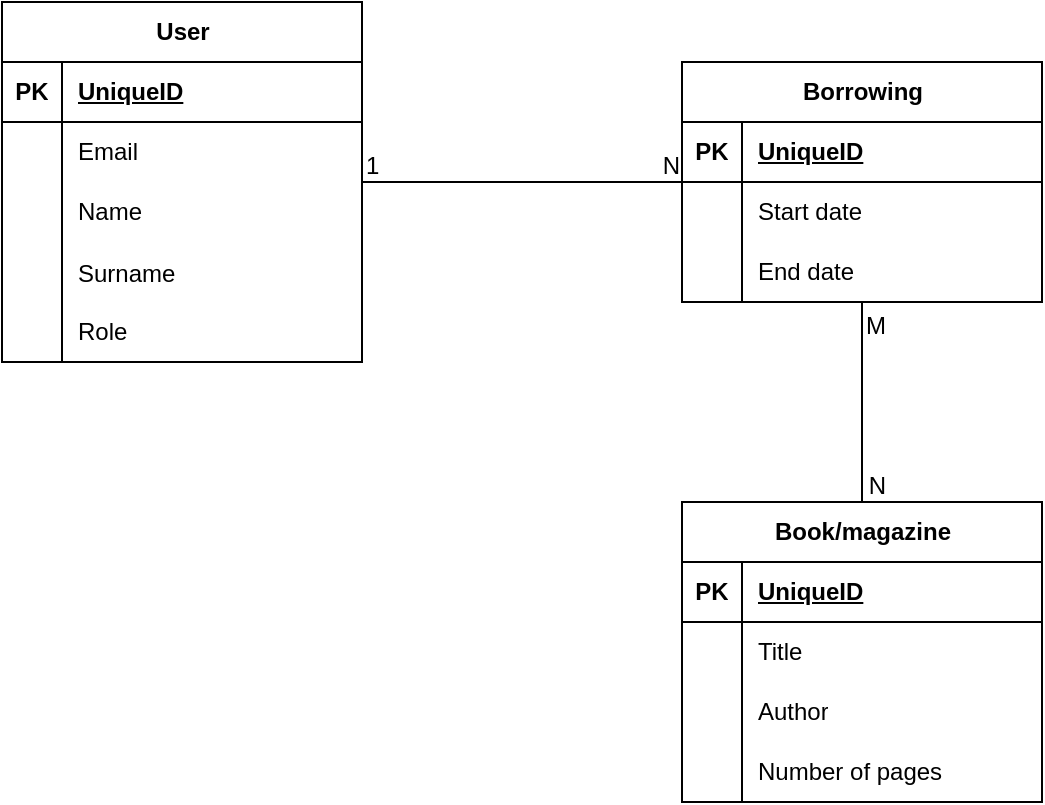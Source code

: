 <mxfile version="23.1.1" type="device">
  <diagram id="R2lEEEUBdFMjLlhIrx00" name="Page-1">
    <mxGraphModel dx="1434" dy="869" grid="1" gridSize="10" guides="1" tooltips="1" connect="1" arrows="1" fold="1" page="1" pageScale="1" pageWidth="850" pageHeight="1100" math="0" shadow="0" extFonts="Permanent Marker^https://fonts.googleapis.com/css?family=Permanent+Marker">
      <root>
        <mxCell id="0" />
        <mxCell id="1" parent="0" />
        <mxCell id="tnpdHrNlY9ghbpyW4dK--1" value="User" style="shape=table;startSize=30;container=1;collapsible=1;childLayout=tableLayout;fixedRows=1;rowLines=0;fontStyle=1;align=center;resizeLast=1;html=1;" vertex="1" parent="1">
          <mxGeometry x="60" y="60" width="180" height="180" as="geometry" />
        </mxCell>
        <mxCell id="tnpdHrNlY9ghbpyW4dK--2" value="" style="shape=tableRow;horizontal=0;startSize=0;swimlaneHead=0;swimlaneBody=0;fillColor=none;collapsible=0;dropTarget=0;points=[[0,0.5],[1,0.5]];portConstraint=eastwest;top=0;left=0;right=0;bottom=1;" vertex="1" parent="tnpdHrNlY9ghbpyW4dK--1">
          <mxGeometry y="30" width="180" height="30" as="geometry" />
        </mxCell>
        <mxCell id="tnpdHrNlY9ghbpyW4dK--3" value="PK" style="shape=partialRectangle;connectable=0;fillColor=none;top=0;left=0;bottom=0;right=0;fontStyle=1;overflow=hidden;whiteSpace=wrap;html=1;" vertex="1" parent="tnpdHrNlY9ghbpyW4dK--2">
          <mxGeometry width="30" height="30" as="geometry">
            <mxRectangle width="30" height="30" as="alternateBounds" />
          </mxGeometry>
        </mxCell>
        <mxCell id="tnpdHrNlY9ghbpyW4dK--4" value="UniqueID" style="shape=partialRectangle;connectable=0;fillColor=none;top=0;left=0;bottom=0;right=0;align=left;spacingLeft=6;fontStyle=5;overflow=hidden;whiteSpace=wrap;html=1;" vertex="1" parent="tnpdHrNlY9ghbpyW4dK--2">
          <mxGeometry x="30" width="150" height="30" as="geometry">
            <mxRectangle width="150" height="30" as="alternateBounds" />
          </mxGeometry>
        </mxCell>
        <mxCell id="tnpdHrNlY9ghbpyW4dK--5" value="" style="shape=tableRow;horizontal=0;startSize=0;swimlaneHead=0;swimlaneBody=0;fillColor=none;collapsible=0;dropTarget=0;points=[[0,0.5],[1,0.5]];portConstraint=eastwest;top=0;left=0;right=0;bottom=0;" vertex="1" parent="tnpdHrNlY9ghbpyW4dK--1">
          <mxGeometry y="60" width="180" height="30" as="geometry" />
        </mxCell>
        <mxCell id="tnpdHrNlY9ghbpyW4dK--6" value="" style="shape=partialRectangle;connectable=0;fillColor=none;top=0;left=0;bottom=0;right=0;editable=1;overflow=hidden;whiteSpace=wrap;html=1;" vertex="1" parent="tnpdHrNlY9ghbpyW4dK--5">
          <mxGeometry width="30" height="30" as="geometry">
            <mxRectangle width="30" height="30" as="alternateBounds" />
          </mxGeometry>
        </mxCell>
        <mxCell id="tnpdHrNlY9ghbpyW4dK--7" value="Email" style="shape=partialRectangle;connectable=0;fillColor=none;top=0;left=0;bottom=0;right=0;align=left;spacingLeft=6;overflow=hidden;whiteSpace=wrap;html=1;" vertex="1" parent="tnpdHrNlY9ghbpyW4dK--5">
          <mxGeometry x="30" width="150" height="30" as="geometry">
            <mxRectangle width="150" height="30" as="alternateBounds" />
          </mxGeometry>
        </mxCell>
        <mxCell id="tnpdHrNlY9ghbpyW4dK--8" value="" style="shape=tableRow;horizontal=0;startSize=0;swimlaneHead=0;swimlaneBody=0;fillColor=none;collapsible=0;dropTarget=0;points=[[0,0.5],[1,0.5]];portConstraint=eastwest;top=0;left=0;right=0;bottom=0;" vertex="1" parent="tnpdHrNlY9ghbpyW4dK--1">
          <mxGeometry y="90" width="180" height="30" as="geometry" />
        </mxCell>
        <mxCell id="tnpdHrNlY9ghbpyW4dK--9" value="" style="shape=partialRectangle;connectable=0;fillColor=none;top=0;left=0;bottom=0;right=0;editable=1;overflow=hidden;whiteSpace=wrap;html=1;" vertex="1" parent="tnpdHrNlY9ghbpyW4dK--8">
          <mxGeometry width="30" height="30" as="geometry">
            <mxRectangle width="30" height="30" as="alternateBounds" />
          </mxGeometry>
        </mxCell>
        <mxCell id="tnpdHrNlY9ghbpyW4dK--10" value="Name" style="shape=partialRectangle;connectable=0;fillColor=none;top=0;left=0;bottom=0;right=0;align=left;spacingLeft=6;overflow=hidden;whiteSpace=wrap;html=1;" vertex="1" parent="tnpdHrNlY9ghbpyW4dK--8">
          <mxGeometry x="30" width="150" height="30" as="geometry">
            <mxRectangle width="150" height="30" as="alternateBounds" />
          </mxGeometry>
        </mxCell>
        <mxCell id="tnpdHrNlY9ghbpyW4dK--17" value="" style="shape=tableRow;horizontal=0;startSize=0;swimlaneHead=0;swimlaneBody=0;fillColor=none;collapsible=0;dropTarget=0;points=[[0,0.5],[1,0.5]];portConstraint=eastwest;top=0;left=0;right=0;bottom=0;" vertex="1" parent="tnpdHrNlY9ghbpyW4dK--1">
          <mxGeometry y="120" width="180" height="30" as="geometry" />
        </mxCell>
        <mxCell id="tnpdHrNlY9ghbpyW4dK--18" value="" style="shape=partialRectangle;connectable=0;fillColor=none;top=0;left=0;bottom=0;right=0;editable=1;overflow=hidden;" vertex="1" parent="tnpdHrNlY9ghbpyW4dK--17">
          <mxGeometry width="30" height="30" as="geometry">
            <mxRectangle width="30" height="30" as="alternateBounds" />
          </mxGeometry>
        </mxCell>
        <mxCell id="tnpdHrNlY9ghbpyW4dK--19" value="Surname" style="shape=partialRectangle;connectable=0;fillColor=none;top=0;left=0;bottom=0;right=0;align=left;spacingLeft=6;overflow=hidden;" vertex="1" parent="tnpdHrNlY9ghbpyW4dK--17">
          <mxGeometry x="30" width="150" height="30" as="geometry">
            <mxRectangle width="150" height="30" as="alternateBounds" />
          </mxGeometry>
        </mxCell>
        <mxCell id="tnpdHrNlY9ghbpyW4dK--11" value="" style="shape=tableRow;horizontal=0;startSize=0;swimlaneHead=0;swimlaneBody=0;fillColor=none;collapsible=0;dropTarget=0;points=[[0,0.5],[1,0.5]];portConstraint=eastwest;top=0;left=0;right=0;bottom=0;" vertex="1" parent="tnpdHrNlY9ghbpyW4dK--1">
          <mxGeometry y="150" width="180" height="30" as="geometry" />
        </mxCell>
        <mxCell id="tnpdHrNlY9ghbpyW4dK--12" value="" style="shape=partialRectangle;connectable=0;fillColor=none;top=0;left=0;bottom=0;right=0;editable=1;overflow=hidden;whiteSpace=wrap;html=1;" vertex="1" parent="tnpdHrNlY9ghbpyW4dK--11">
          <mxGeometry width="30" height="30" as="geometry">
            <mxRectangle width="30" height="30" as="alternateBounds" />
          </mxGeometry>
        </mxCell>
        <mxCell id="tnpdHrNlY9ghbpyW4dK--13" value="Role" style="shape=partialRectangle;connectable=0;fillColor=none;top=0;left=0;bottom=0;right=0;align=left;spacingLeft=6;overflow=hidden;whiteSpace=wrap;html=1;" vertex="1" parent="tnpdHrNlY9ghbpyW4dK--11">
          <mxGeometry x="30" width="150" height="30" as="geometry">
            <mxRectangle width="150" height="30" as="alternateBounds" />
          </mxGeometry>
        </mxCell>
        <mxCell id="tnpdHrNlY9ghbpyW4dK--20" value="Book/magazine" style="shape=table;startSize=30;container=1;collapsible=1;childLayout=tableLayout;fixedRows=1;rowLines=0;fontStyle=1;align=center;resizeLast=1;html=1;" vertex="1" parent="1">
          <mxGeometry x="400" y="310" width="180" height="150" as="geometry" />
        </mxCell>
        <mxCell id="tnpdHrNlY9ghbpyW4dK--21" value="" style="shape=tableRow;horizontal=0;startSize=0;swimlaneHead=0;swimlaneBody=0;fillColor=none;collapsible=0;dropTarget=0;points=[[0,0.5],[1,0.5]];portConstraint=eastwest;top=0;left=0;right=0;bottom=1;" vertex="1" parent="tnpdHrNlY9ghbpyW4dK--20">
          <mxGeometry y="30" width="180" height="30" as="geometry" />
        </mxCell>
        <mxCell id="tnpdHrNlY9ghbpyW4dK--22" value="PK" style="shape=partialRectangle;connectable=0;fillColor=none;top=0;left=0;bottom=0;right=0;fontStyle=1;overflow=hidden;whiteSpace=wrap;html=1;" vertex="1" parent="tnpdHrNlY9ghbpyW4dK--21">
          <mxGeometry width="30" height="30" as="geometry">
            <mxRectangle width="30" height="30" as="alternateBounds" />
          </mxGeometry>
        </mxCell>
        <mxCell id="tnpdHrNlY9ghbpyW4dK--23" value="UniqueID" style="shape=partialRectangle;connectable=0;fillColor=none;top=0;left=0;bottom=0;right=0;align=left;spacingLeft=6;fontStyle=5;overflow=hidden;whiteSpace=wrap;html=1;" vertex="1" parent="tnpdHrNlY9ghbpyW4dK--21">
          <mxGeometry x="30" width="150" height="30" as="geometry">
            <mxRectangle width="150" height="30" as="alternateBounds" />
          </mxGeometry>
        </mxCell>
        <mxCell id="tnpdHrNlY9ghbpyW4dK--24" value="" style="shape=tableRow;horizontal=0;startSize=0;swimlaneHead=0;swimlaneBody=0;fillColor=none;collapsible=0;dropTarget=0;points=[[0,0.5],[1,0.5]];portConstraint=eastwest;top=0;left=0;right=0;bottom=0;" vertex="1" parent="tnpdHrNlY9ghbpyW4dK--20">
          <mxGeometry y="60" width="180" height="30" as="geometry" />
        </mxCell>
        <mxCell id="tnpdHrNlY9ghbpyW4dK--25" value="" style="shape=partialRectangle;connectable=0;fillColor=none;top=0;left=0;bottom=0;right=0;editable=1;overflow=hidden;whiteSpace=wrap;html=1;" vertex="1" parent="tnpdHrNlY9ghbpyW4dK--24">
          <mxGeometry width="30" height="30" as="geometry">
            <mxRectangle width="30" height="30" as="alternateBounds" />
          </mxGeometry>
        </mxCell>
        <mxCell id="tnpdHrNlY9ghbpyW4dK--26" value="Title" style="shape=partialRectangle;connectable=0;fillColor=none;top=0;left=0;bottom=0;right=0;align=left;spacingLeft=6;overflow=hidden;whiteSpace=wrap;html=1;" vertex="1" parent="tnpdHrNlY9ghbpyW4dK--24">
          <mxGeometry x="30" width="150" height="30" as="geometry">
            <mxRectangle width="150" height="30" as="alternateBounds" />
          </mxGeometry>
        </mxCell>
        <mxCell id="tnpdHrNlY9ghbpyW4dK--27" value="" style="shape=tableRow;horizontal=0;startSize=0;swimlaneHead=0;swimlaneBody=0;fillColor=none;collapsible=0;dropTarget=0;points=[[0,0.5],[1,0.5]];portConstraint=eastwest;top=0;left=0;right=0;bottom=0;" vertex="1" parent="tnpdHrNlY9ghbpyW4dK--20">
          <mxGeometry y="90" width="180" height="30" as="geometry" />
        </mxCell>
        <mxCell id="tnpdHrNlY9ghbpyW4dK--28" value="" style="shape=partialRectangle;connectable=0;fillColor=none;top=0;left=0;bottom=0;right=0;editable=1;overflow=hidden;whiteSpace=wrap;html=1;" vertex="1" parent="tnpdHrNlY9ghbpyW4dK--27">
          <mxGeometry width="30" height="30" as="geometry">
            <mxRectangle width="30" height="30" as="alternateBounds" />
          </mxGeometry>
        </mxCell>
        <mxCell id="tnpdHrNlY9ghbpyW4dK--29" value="Author" style="shape=partialRectangle;connectable=0;fillColor=none;top=0;left=0;bottom=0;right=0;align=left;spacingLeft=6;overflow=hidden;whiteSpace=wrap;html=1;" vertex="1" parent="tnpdHrNlY9ghbpyW4dK--27">
          <mxGeometry x="30" width="150" height="30" as="geometry">
            <mxRectangle width="150" height="30" as="alternateBounds" />
          </mxGeometry>
        </mxCell>
        <mxCell id="tnpdHrNlY9ghbpyW4dK--30" value="" style="shape=tableRow;horizontal=0;startSize=0;swimlaneHead=0;swimlaneBody=0;fillColor=none;collapsible=0;dropTarget=0;points=[[0,0.5],[1,0.5]];portConstraint=eastwest;top=0;left=0;right=0;bottom=0;" vertex="1" parent="tnpdHrNlY9ghbpyW4dK--20">
          <mxGeometry y="120" width="180" height="30" as="geometry" />
        </mxCell>
        <mxCell id="tnpdHrNlY9ghbpyW4dK--31" value="" style="shape=partialRectangle;connectable=0;fillColor=none;top=0;left=0;bottom=0;right=0;editable=1;overflow=hidden;whiteSpace=wrap;html=1;" vertex="1" parent="tnpdHrNlY9ghbpyW4dK--30">
          <mxGeometry width="30" height="30" as="geometry">
            <mxRectangle width="30" height="30" as="alternateBounds" />
          </mxGeometry>
        </mxCell>
        <mxCell id="tnpdHrNlY9ghbpyW4dK--32" value="Number of pages" style="shape=partialRectangle;connectable=0;fillColor=none;top=0;left=0;bottom=0;right=0;align=left;spacingLeft=6;overflow=hidden;whiteSpace=wrap;html=1;" vertex="1" parent="tnpdHrNlY9ghbpyW4dK--30">
          <mxGeometry x="30" width="150" height="30" as="geometry">
            <mxRectangle width="150" height="30" as="alternateBounds" />
          </mxGeometry>
        </mxCell>
        <mxCell id="tnpdHrNlY9ghbpyW4dK--33" value="Borrowing" style="shape=table;startSize=30;container=1;collapsible=1;childLayout=tableLayout;fixedRows=1;rowLines=0;fontStyle=1;align=center;resizeLast=1;html=1;" vertex="1" parent="1">
          <mxGeometry x="400" y="90" width="180" height="120" as="geometry" />
        </mxCell>
        <mxCell id="tnpdHrNlY9ghbpyW4dK--34" value="" style="shape=tableRow;horizontal=0;startSize=0;swimlaneHead=0;swimlaneBody=0;fillColor=none;collapsible=0;dropTarget=0;points=[[0,0.5],[1,0.5]];portConstraint=eastwest;top=0;left=0;right=0;bottom=1;" vertex="1" parent="tnpdHrNlY9ghbpyW4dK--33">
          <mxGeometry y="30" width="180" height="30" as="geometry" />
        </mxCell>
        <mxCell id="tnpdHrNlY9ghbpyW4dK--35" value="PK" style="shape=partialRectangle;connectable=0;fillColor=none;top=0;left=0;bottom=0;right=0;fontStyle=1;overflow=hidden;whiteSpace=wrap;html=1;" vertex="1" parent="tnpdHrNlY9ghbpyW4dK--34">
          <mxGeometry width="30" height="30" as="geometry">
            <mxRectangle width="30" height="30" as="alternateBounds" />
          </mxGeometry>
        </mxCell>
        <mxCell id="tnpdHrNlY9ghbpyW4dK--36" value="UniqueID" style="shape=partialRectangle;connectable=0;fillColor=none;top=0;left=0;bottom=0;right=0;align=left;spacingLeft=6;fontStyle=5;overflow=hidden;whiteSpace=wrap;html=1;" vertex="1" parent="tnpdHrNlY9ghbpyW4dK--34">
          <mxGeometry x="30" width="150" height="30" as="geometry">
            <mxRectangle width="150" height="30" as="alternateBounds" />
          </mxGeometry>
        </mxCell>
        <mxCell id="tnpdHrNlY9ghbpyW4dK--37" value="" style="shape=tableRow;horizontal=0;startSize=0;swimlaneHead=0;swimlaneBody=0;fillColor=none;collapsible=0;dropTarget=0;points=[[0,0.5],[1,0.5]];portConstraint=eastwest;top=0;left=0;right=0;bottom=0;" vertex="1" parent="tnpdHrNlY9ghbpyW4dK--33">
          <mxGeometry y="60" width="180" height="30" as="geometry" />
        </mxCell>
        <mxCell id="tnpdHrNlY9ghbpyW4dK--38" value="" style="shape=partialRectangle;connectable=0;fillColor=none;top=0;left=0;bottom=0;right=0;editable=1;overflow=hidden;whiteSpace=wrap;html=1;" vertex="1" parent="tnpdHrNlY9ghbpyW4dK--37">
          <mxGeometry width="30" height="30" as="geometry">
            <mxRectangle width="30" height="30" as="alternateBounds" />
          </mxGeometry>
        </mxCell>
        <mxCell id="tnpdHrNlY9ghbpyW4dK--39" value="Start date" style="shape=partialRectangle;connectable=0;fillColor=none;top=0;left=0;bottom=0;right=0;align=left;spacingLeft=6;overflow=hidden;whiteSpace=wrap;html=1;" vertex="1" parent="tnpdHrNlY9ghbpyW4dK--37">
          <mxGeometry x="30" width="150" height="30" as="geometry">
            <mxRectangle width="150" height="30" as="alternateBounds" />
          </mxGeometry>
        </mxCell>
        <mxCell id="tnpdHrNlY9ghbpyW4dK--40" value="" style="shape=tableRow;horizontal=0;startSize=0;swimlaneHead=0;swimlaneBody=0;fillColor=none;collapsible=0;dropTarget=0;points=[[0,0.5],[1,0.5]];portConstraint=eastwest;top=0;left=0;right=0;bottom=0;" vertex="1" parent="tnpdHrNlY9ghbpyW4dK--33">
          <mxGeometry y="90" width="180" height="30" as="geometry" />
        </mxCell>
        <mxCell id="tnpdHrNlY9ghbpyW4dK--41" value="" style="shape=partialRectangle;connectable=0;fillColor=none;top=0;left=0;bottom=0;right=0;editable=1;overflow=hidden;whiteSpace=wrap;html=1;" vertex="1" parent="tnpdHrNlY9ghbpyW4dK--40">
          <mxGeometry width="30" height="30" as="geometry">
            <mxRectangle width="30" height="30" as="alternateBounds" />
          </mxGeometry>
        </mxCell>
        <mxCell id="tnpdHrNlY9ghbpyW4dK--42" value="End date" style="shape=partialRectangle;connectable=0;fillColor=none;top=0;left=0;bottom=0;right=0;align=left;spacingLeft=6;overflow=hidden;whiteSpace=wrap;html=1;" vertex="1" parent="tnpdHrNlY9ghbpyW4dK--40">
          <mxGeometry x="30" width="150" height="30" as="geometry">
            <mxRectangle width="150" height="30" as="alternateBounds" />
          </mxGeometry>
        </mxCell>
        <mxCell id="tnpdHrNlY9ghbpyW4dK--46" value="" style="endArrow=none;html=1;rounded=0;" edge="1" parent="1" source="tnpdHrNlY9ghbpyW4dK--1" target="tnpdHrNlY9ghbpyW4dK--33">
          <mxGeometry relative="1" as="geometry">
            <mxPoint x="290" y="320" as="sourcePoint" />
            <mxPoint x="450" y="320" as="targetPoint" />
          </mxGeometry>
        </mxCell>
        <mxCell id="tnpdHrNlY9ghbpyW4dK--47" value="1" style="resizable=0;html=1;whiteSpace=wrap;align=left;verticalAlign=bottom;" connectable="0" vertex="1" parent="tnpdHrNlY9ghbpyW4dK--46">
          <mxGeometry x="-1" relative="1" as="geometry" />
        </mxCell>
        <mxCell id="tnpdHrNlY9ghbpyW4dK--48" value="N" style="resizable=0;html=1;whiteSpace=wrap;align=right;verticalAlign=bottom;" connectable="0" vertex="1" parent="tnpdHrNlY9ghbpyW4dK--46">
          <mxGeometry x="1" relative="1" as="geometry" />
        </mxCell>
        <mxCell id="tnpdHrNlY9ghbpyW4dK--49" value="" style="endArrow=none;html=1;rounded=0;" edge="1" parent="1" source="tnpdHrNlY9ghbpyW4dK--33" target="tnpdHrNlY9ghbpyW4dK--20">
          <mxGeometry relative="1" as="geometry">
            <mxPoint x="330" y="270" as="sourcePoint" />
            <mxPoint x="490" y="270" as="targetPoint" />
          </mxGeometry>
        </mxCell>
        <mxCell id="tnpdHrNlY9ghbpyW4dK--50" value="M" style="resizable=0;html=1;whiteSpace=wrap;align=left;verticalAlign=bottom;" connectable="0" vertex="1" parent="tnpdHrNlY9ghbpyW4dK--49">
          <mxGeometry x="-1" relative="1" as="geometry">
            <mxPoint y="20" as="offset" />
          </mxGeometry>
        </mxCell>
        <mxCell id="tnpdHrNlY9ghbpyW4dK--51" value="N" style="resizable=0;html=1;whiteSpace=wrap;align=right;verticalAlign=bottom;" connectable="0" vertex="1" parent="tnpdHrNlY9ghbpyW4dK--49">
          <mxGeometry x="1" relative="1" as="geometry">
            <mxPoint x="13" as="offset" />
          </mxGeometry>
        </mxCell>
      </root>
    </mxGraphModel>
  </diagram>
</mxfile>
